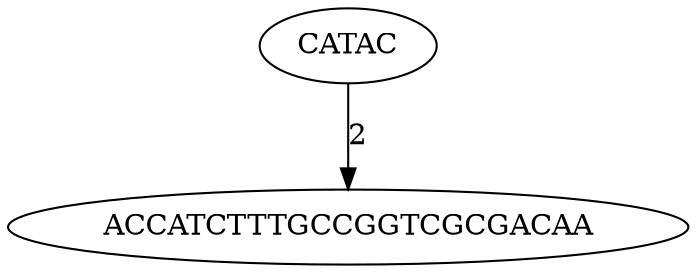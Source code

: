 digraph Sequences {
nodesep=0.7
CATAC
CATAC -> ACCATCTTTGCCGGTCGCGACAA [label="2"]
ACCATCTTTGCCGGTCGCGACAA
}
